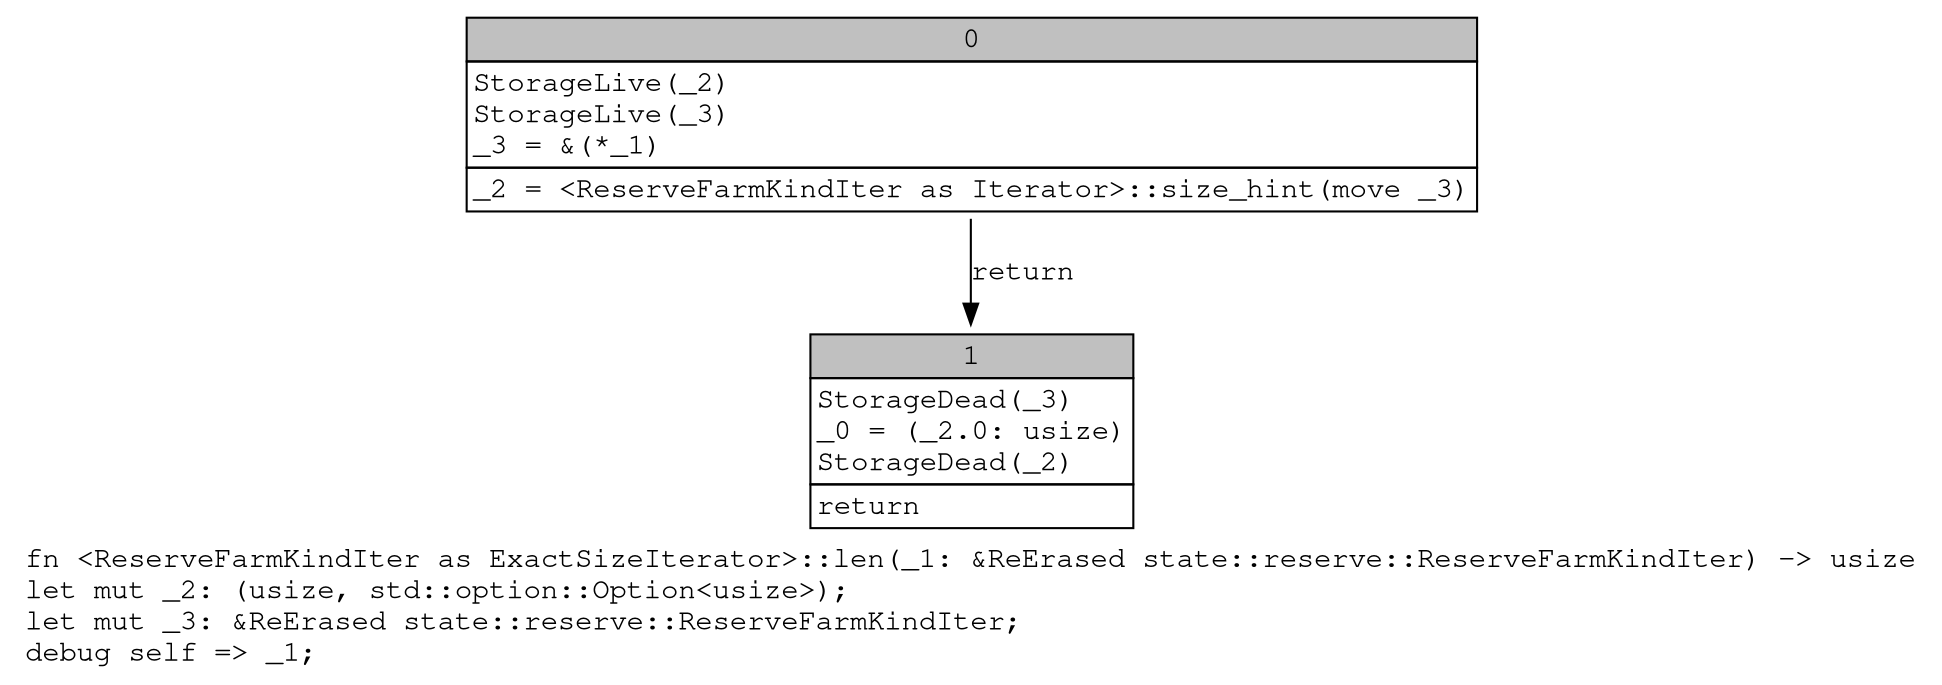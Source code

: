 digraph Mir_0_9210 {
    graph [fontname="Courier, monospace"];
    node [fontname="Courier, monospace"];
    edge [fontname="Courier, monospace"];
    label=<fn &lt;ReserveFarmKindIter as ExactSizeIterator&gt;::len(_1: &amp;ReErased state::reserve::ReserveFarmKindIter) -&gt; usize<br align="left"/>let mut _2: (usize, std::option::Option&lt;usize&gt;);<br align="left"/>let mut _3: &amp;ReErased state::reserve::ReserveFarmKindIter;<br align="left"/>debug self =&gt; _1;<br align="left"/>>;
    bb0__0_9210 [shape="none", label=<<table border="0" cellborder="1" cellspacing="0"><tr><td bgcolor="gray" align="center" colspan="1">0</td></tr><tr><td align="left" balign="left">StorageLive(_2)<br/>StorageLive(_3)<br/>_3 = &amp;(*_1)<br/></td></tr><tr><td align="left">_2 = &lt;ReserveFarmKindIter as Iterator&gt;::size_hint(move _3)</td></tr></table>>];
    bb1__0_9210 [shape="none", label=<<table border="0" cellborder="1" cellspacing="0"><tr><td bgcolor="gray" align="center" colspan="1">1</td></tr><tr><td align="left" balign="left">StorageDead(_3)<br/>_0 = (_2.0: usize)<br/>StorageDead(_2)<br/></td></tr><tr><td align="left">return</td></tr></table>>];
    bb0__0_9210 -> bb1__0_9210 [label="return"];
}

